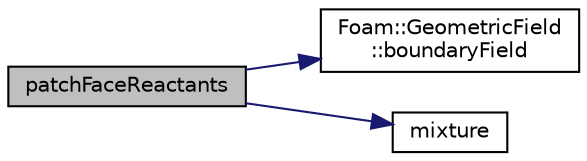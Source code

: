 digraph "patchFaceReactants"
{
  bgcolor="transparent";
  edge [fontname="Helvetica",fontsize="10",labelfontname="Helvetica",labelfontsize="10"];
  node [fontname="Helvetica",fontsize="10",shape=record];
  rankdir="LR";
  Node1 [label="patchFaceReactants",height=0.2,width=0.4,color="black", fillcolor="grey75", style="filled", fontcolor="black"];
  Node1 -> Node2 [color="midnightblue",fontsize="10",style="solid",fontname="Helvetica"];
  Node2 [label="Foam::GeometricField\l::boundaryField",height=0.2,width=0.4,color="black",URL="$a00930.html#a6987ef31fb532d0fc43c84eca14fe558",tooltip="Return const-reference to the boundary field. "];
  Node1 -> Node3 [color="midnightblue",fontsize="10",style="solid",fontname="Helvetica"];
  Node3 [label="mixture",height=0.2,width=0.4,color="black",URL="$a01110.html#af49322bb2cb657ad506ccfc75cfe2ff6"];
}
